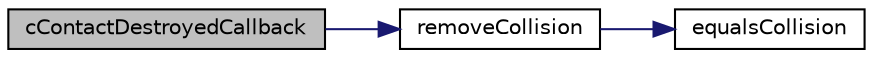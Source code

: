 digraph "cContactDestroyedCallback"
{
  edge [fontname="Helvetica",fontsize="10",labelfontname="Helvetica",labelfontsize="10"];
  node [fontname="Helvetica",fontsize="10",shape=record];
  rankdir="LR";
  Node1 [label="cContactDestroyedCallback",height=0.2,width=0.4,color="black", fillcolor="grey75", style="filled", fontcolor="black"];
  Node1 -> Node2 [color="midnightblue",fontsize="10",style="solid",fontname="Helvetica"];
  Node2 [label="removeCollision",height=0.2,width=0.4,color="black", fillcolor="white", style="filled",URL="$_g_l_o_b_a_l_8cpp.html#aaff64962e0e7b8ccdf108992f20fca93"];
  Node2 -> Node3 [color="midnightblue",fontsize="10",style="solid",fontname="Helvetica"];
  Node3 [label="equalsCollision",height=0.2,width=0.4,color="black", fillcolor="white", style="filled",URL="$_g_l_o_b_a_l_8cpp.html#aaafeb772cb1c8246b45e26402f89f1d9"];
}
